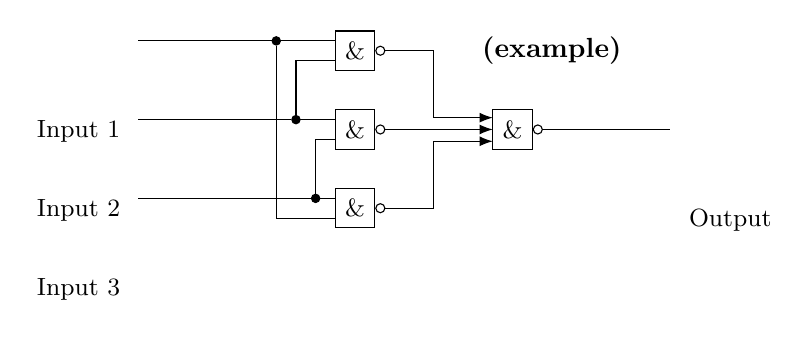 \begin{tikzpicture}[
	textbox/.style={font=\small, draw, minimum width=5mm, minimum height=5mm, inner sep=0, align=center},
	circ/.style={circle, draw, minimum width=3, minimum height=3, inner sep=0, fill, align=center}
]
%text width
\node[textbox] (v1) at (-0.5,1) {\&};
\node[textbox] (v2) at (-0.5,0) {\&};
\node[textbox] (v3) at (-0.5,-1) {\&};
\node[textbox] (v5) at (1.5,0) {\&};

\node[circ] (dot1) at (-1.5,1.125) {};
\draw  (dot1) -- ++(-1.75,0) node[above right=-2] {\small Input 1};
\node[circ] (dot2) at (-1.25,0.125) {};
\draw  (dot2) -- ++(-2,0) node[above right=-2] {\small Input 2};
\node[circ] (dot3) at (-1,-0.875) {};
\draw  (dot3) -- ++(-2.25,0) node[above right=-2] {\small Input 3};


\draw [{Circle[open]}-] (v5) -- ++(2,0) node[above left=-2] {\small Output};
\node (v4) at (-0.75,1.125) {};
\node (v10) at (-0.75,0.875) {};
\node (v8) at (-0.75,0.125) {};
\node (v9) at (-0.75,-0.125) {};
\node (v7) at (-0.75,-0.875) {};
\node (v6) at (-0.75,-1.125) {};
\node (v11) at (1.25,0.15) {};
\node (v12) at (1.25,0) {};
\node (v13) at (1.25,-0.15) {};
\node (info) at (2,1) {\bfseries (example)};
\draw  (dot1) |- (v4.center);
\draw  (dot1) |- (v6.center);
\draw  (dot3) |- (v7.center);
\draw  (dot2) |- (v8.center);
\draw  (dot3) |- (v9.center);
\draw  (dot2) |- (v10.center);
\draw [{Circle[open]}-Latex] (v1) -| ++(1,0) |-  (v11.center);
\draw [{Circle[open]}-Latex] (v2) edge (v12.center);
\draw [{Circle[open]}-Latex] (v3) -| ++(1,0) |- (v13.center);
\end{tikzpicture}